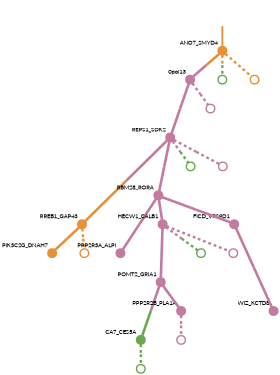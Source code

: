 strict digraph  {
graph[splines=false]; nodesep=0.7; rankdir=TB; ranksep=0.6; forcelabels=true; dpi=600; size=2.5;
0 [color="#e69138ff", fillcolor="#e69138ff", fixedsize=true, fontname=Lato, fontsize="12pt", height="0.25", label="", penwidth=3, shape=circle, style=filled, xlabel=ANO7_SMYD4];
12 [color="#c27ba0ff", fillcolor="#c27ba0ff", fixedsize=true, fontname=Lato, fontsize="12pt", height="0.25", label="", penwidth=3, shape=circle, style=filled, xlabel="0pol13"];
13 [color="#6aa84fff", fillcolor="#6aa84fff", fixedsize=true, fontname=Lato, fontsize="12pt", height="0.25", label="", penwidth=3, shape=circle, style=solid, xlabel=""];
21 [color="#e69138ff", fillcolor="#e69138ff", fixedsize=true, fontname=Lato, fontsize="12pt", height="0.25", label="", penwidth=3, shape=circle, style=solid, xlabel=""];
1 [color="#e69138ff", fillcolor="#e69138ff", fixedsize=true, fontname=Lato, fontsize="12pt", height="0.25", label="", penwidth=3, shape=circle, style=filled, xlabel=RREB1_GAP43];
9 [color="#e69138ff", fillcolor="#e69138ff", fixedsize=true, fontname=Lato, fontsize="12pt", height="0.25", label="", penwidth=3, shape=circle, style=filled, xlabel=PIK3C2G_DNAH7];
22 [color="#e69138ff", fillcolor="#e69138ff", fixedsize=true, fontname=Lato, fontsize="12pt", height="0.25", label="", penwidth=3, shape=circle, style=solid, xlabel=""];
3 [color="#c27ba0ff", fillcolor="#c27ba0ff", fixedsize=true, fontname=Lato, fontsize="12pt", height="0.25", label="", penwidth=3, shape=circle, style=filled, xlabel=REPS1_SDK2];
4 [color="#c27ba0ff", fillcolor="#c27ba0ff", fixedsize=true, fontname=Lato, fontsize="12pt", height="0.25", label="", penwidth=3, shape=circle, style=filled, xlabel=RBM28_RORA];
14 [color="#6aa84fff", fillcolor="#6aa84fff", fixedsize=true, fontname=Lato, fontsize="12pt", height="0.25", label="", penwidth=3, shape=circle, style=solid, xlabel=""];
18 [color="#c27ba0ff", fillcolor="#c27ba0ff", fixedsize=true, fontname=Lato, fontsize="12pt", height="0.25", label="", penwidth=3, shape=circle, style=solid, xlabel=""];
5 [color="#c27ba0ff", fillcolor="#c27ba0ff", fixedsize=true, fontname=Lato, fontsize="12pt", height="0.25", label="", penwidth=3, shape=circle, style=filled, xlabel=PPP2R3A_ALPI];
8 [color="#c27ba0ff", fillcolor="#c27ba0ff", fixedsize=true, fontname=Lato, fontsize="12pt", height="0.25", label="", penwidth=3, shape=circle, style=filled, xlabel=HECW1_CALB1];
10 [color="#c27ba0ff", fillcolor="#c27ba0ff", fixedsize=true, fontname=Lato, fontsize="12pt", height="0.25", label="", penwidth=3, shape=circle, style=filled, xlabel=FICD_VPS9D1];
6 [color="#c27ba0ff", fillcolor="#c27ba0ff", fixedsize=true, fontname=Lato, fontsize="12pt", height="0.25", label="", penwidth=3, shape=circle, style=filled, xlabel=POMT2_GRIA1];
7 [color="#6aa84fff", fillcolor="#6aa84fff", fixedsize=true, fontname=Lato, fontsize="12pt", height="0.25", label="", penwidth=3, shape=circle, style=filled, xlabel=CA7_CES5A];
11 [color="#c27ba0ff", fillcolor="#c27ba0ff", fixedsize=true, fontname=Lato, fontsize="12pt", height="0.25", label="", penwidth=3, shape=circle, style=filled, xlabel=PPP2R2B_PLA1A];
15 [color="#6aa84fff", fillcolor="#6aa84fff", fixedsize=true, fontname=Lato, fontsize="12pt", height="0.25", label="", penwidth=3, shape=circle, style=solid, xlabel=""];
16 [color="#6aa84fff", fillcolor="#6aa84fff", fixedsize=true, fontname=Lato, fontsize="12pt", height="0.25", label="", penwidth=3, shape=circle, style=solid, xlabel=""];
19 [color="#c27ba0ff", fillcolor="#c27ba0ff", fixedsize=true, fontname=Lato, fontsize="12pt", height="0.25", label="", penwidth=3, shape=circle, style=solid, xlabel=""];
2 [color="#c27ba0ff", fillcolor="#c27ba0ff", fixedsize=true, fontname=Lato, fontsize="12pt", height="0.25", label="", penwidth=3, shape=circle, style=filled, xlabel=WIZ_KCTD8];
20 [color="#c27ba0ff", fillcolor="#c27ba0ff", fixedsize=true, fontname=Lato, fontsize="12pt", height="0.25", label="", penwidth=3, shape=circle, style=solid, xlabel=""];
17 [color="#c27ba0ff", fillcolor="#c27ba0ff", fixedsize=true, fontname=Lato, fontsize="12pt", height="0.25", label="", penwidth=3, shape=circle, style=solid, xlabel=""];
normal [label="", penwidth=3, style=invis, xlabel=ANO7_SMYD4];
0 -> 12  [arrowsize=0, color="#e69138ff;0.5:#c27ba0ff", minlen="1.2173912525177002", penwidth="5.5", style=solid];
0 -> 13  [arrowsize=0, color="#e69138ff;0.5:#6aa84fff", minlen="1.2173912525177002", penwidth=5, style=dashed];
0 -> 21  [arrowsize=0, color="#e69138ff;0.5:#e69138ff", minlen="1.2173912525177002", penwidth=5, style=dashed];
12 -> 3  [arrowsize=0, color="#c27ba0ff;0.5:#c27ba0ff", minlen="2.7391304969787598", penwidth="5.5", style=solid];
12 -> 17  [arrowsize=0, color="#c27ba0ff;0.5:#c27ba0ff", minlen="1.2173912525177002", penwidth=5, style=dashed];
1 -> 9  [arrowsize=0, color="#e69138ff;0.5:#e69138ff", minlen="1.6086957454681396", penwidth="5.5", style=solid];
1 -> 22  [arrowsize=0, color="#e69138ff;0.5:#e69138ff", minlen="1.2173912525177002", penwidth=5, style=dashed];
3 -> 1  [arrowsize=0, color="#c27ba0ff;0.5:#e69138ff", minlen="3.0", penwidth="5.5", style=solid];
3 -> 4  [arrowsize=0, color="#c27ba0ff;0.5:#c27ba0ff", minlen="2.3043477535247803", penwidth="5.5", style=solid];
3 -> 14  [arrowsize=0, color="#c27ba0ff;0.5:#6aa84fff", minlen="1.2173912525177002", penwidth=5, style=dashed];
3 -> 18  [arrowsize=0, color="#c27ba0ff;0.5:#c27ba0ff", minlen="1.2173912525177002", penwidth=5, style=dashed];
4 -> 5  [arrowsize=0, color="#c27ba0ff;0.5:#c27ba0ff", minlen="2.13043475151062", penwidth="5.5", style=solid];
4 -> 8  [arrowsize=0, color="#c27ba0ff;0.5:#c27ba0ff", minlen="1.6086957454681396", penwidth="5.5", style=solid];
4 -> 10  [arrowsize=0, color="#c27ba0ff;0.5:#c27ba0ff", minlen="1.52173912525177", penwidth="5.5", style=solid];
8 -> 6  [arrowsize=0, color="#c27ba0ff;0.5:#c27ba0ff", minlen="2.13043475151062", penwidth="5.5", style=solid];
8 -> 16  [arrowsize=0, color="#c27ba0ff;0.5:#6aa84fff", minlen="1.2173912525177002", penwidth=5, style=dashed];
8 -> 19  [arrowsize=0, color="#c27ba0ff;0.5:#c27ba0ff", minlen="1.2173912525177002", penwidth=5, style=dashed];
10 -> 2  [arrowsize=0, color="#c27ba0ff;0.5:#c27ba0ff", minlen="3.0", penwidth="5.5", style=solid];
6 -> 7  [arrowsize=0, color="#c27ba0ff;0.5:#6aa84fff", minlen="2.04347825050354", penwidth="5.5", style=solid];
6 -> 11  [arrowsize=0, color="#c27ba0ff;0.5:#c27ba0ff", minlen="1.43478262424469", penwidth="5.5", style=solid];
7 -> 15  [arrowsize=0, color="#6aa84fff;0.5:#6aa84fff", minlen="1.2173912525177002", penwidth=5, style=dashed];
11 -> 20  [arrowsize=0, color="#c27ba0ff;0.5:#c27ba0ff", minlen="1.2173912525177002", penwidth=5, style=dashed];
normal -> 0  [arrowsize=0, color="#e69138ff", label="", penwidth=4, style=solid];
}
